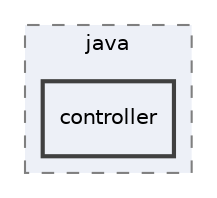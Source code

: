 digraph "src/main/java/controller"
{
 // LATEX_PDF_SIZE
  edge [fontname="Helvetica",fontsize="10",labelfontname="Helvetica",labelfontsize="10"];
  node [fontname="Helvetica",fontsize="10",shape=record];
  compound=true
  subgraph clusterdir_fd3f6763802dee1ad875f6c80eac0bda {
    graph [ bgcolor="#edf0f7", pencolor="grey50", style="filled,dashed,", label="java", fontname="Helvetica", fontsize="10", URL="dir_fd3f6763802dee1ad875f6c80eac0bda.html"]
  dir_750e0732a4faa2f7034aa060c7582428 [shape=box, label="controller", style="filled,bold,", fillcolor="#edf0f7", color="grey25", URL="dir_750e0732a4faa2f7034aa060c7582428.html"];
  }
}
